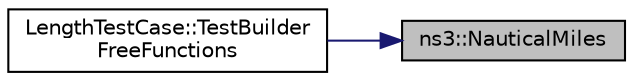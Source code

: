 digraph "ns3::NauticalMiles"
{
 // LATEX_PDF_SIZE
  edge [fontname="Helvetica",fontsize="10",labelfontname="Helvetica",labelfontsize="10"];
  node [fontname="Helvetica",fontsize="10",shape=record];
  rankdir="RL";
  Node1 [label="ns3::NauticalMiles",height=0.2,width=0.4,color="black", fillcolor="grey75", style="filled", fontcolor="black",tooltip="This function provides a string parsing method that does not rely on istream, which has been found to..."];
  Node1 -> Node2 [dir="back",color="midnightblue",fontsize="10",style="solid",fontname="Helvetica"];
  Node2 [label="LengthTestCase::TestBuilder\lFreeFunctions",height=0.2,width=0.4,color="black", fillcolor="white", style="filled",URL="$class_length_test_case.html#a15b45d822beb4697b9ddb635099ae199",tooltip="Test constructing length objects using the builder free functions."];
}
